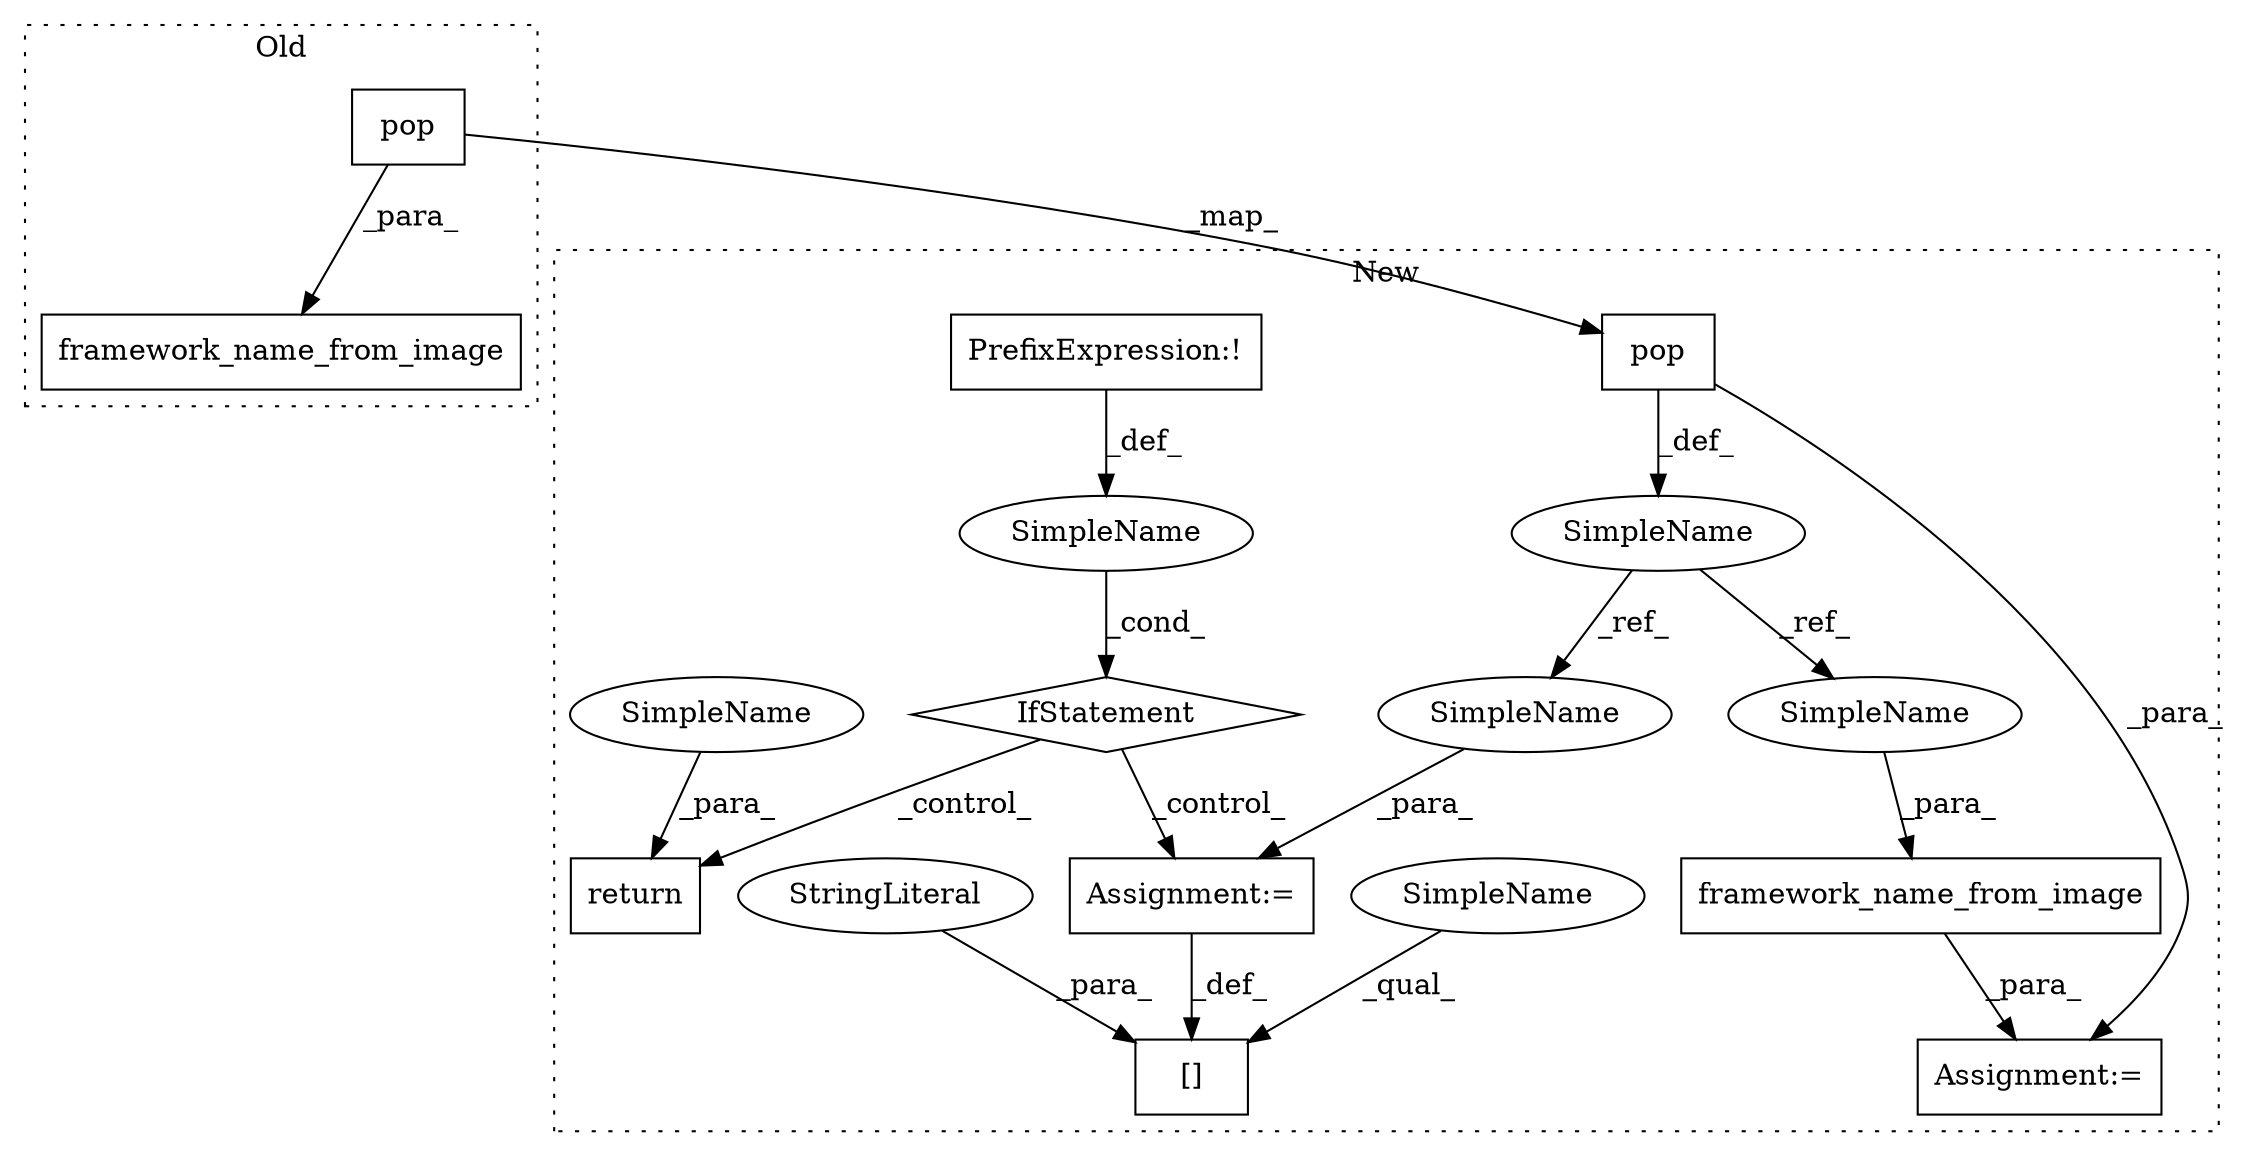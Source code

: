 digraph G {
subgraph cluster0 {
1 [label="framework_name_from_image" a="32" s="1516,1566" l="26,1" shape="box"];
4 [label="pop" a="32" s="1554,1565" l="4,1" shape="box"];
label = "Old";
style="dotted";
}
subgraph cluster1 {
2 [label="[]" a="2" s="1437,1461" l="12,1" shape="box"];
3 [label="pop" a="32" s="1297,1308" l="4,1" shape="box"];
5 [label="StringLiteral" a="45" s="1449" l="12" shape="ellipse"];
6 [label="framework_name_from_image" a="32" s="1370,1406" l="26,1" shape="box"];
7 [label="SimpleName" a="42" s="1274" l="10" shape="ellipse"];
8 [label="Assignment:=" a="7" s="1462" l="1" shape="box"];
9 [label="PrefixExpression:!" a="38" s="1417" l="1" shape="box"];
10 [label="SimpleName" a="42" s="" l="" shape="ellipse"];
11 [label="IfStatement" a="25" s="1413,1427" l="4,2" shape="diamond"];
12 [label="Assignment:=" a="7" s="1368" l="2" shape="box"];
13 [label="return" a="41" s="1481" l="7" shape="box"];
14 [label="SimpleName" a="42" s="1437" l="11" shape="ellipse"];
15 [label="SimpleName" a="42" s="1488" l="11" shape="ellipse"];
16 [label="SimpleName" a="42" s="1396" l="10" shape="ellipse"];
17 [label="SimpleName" a="42" s="1463" l="10" shape="ellipse"];
label = "New";
style="dotted";
}
3 -> 7 [label="_def_"];
3 -> 12 [label="_para_"];
4 -> 3 [label="_map_"];
4 -> 1 [label="_para_"];
5 -> 2 [label="_para_"];
6 -> 12 [label="_para_"];
7 -> 17 [label="_ref_"];
7 -> 16 [label="_ref_"];
8 -> 2 [label="_def_"];
9 -> 10 [label="_def_"];
10 -> 11 [label="_cond_"];
11 -> 13 [label="_control_"];
11 -> 8 [label="_control_"];
14 -> 2 [label="_qual_"];
15 -> 13 [label="_para_"];
16 -> 6 [label="_para_"];
17 -> 8 [label="_para_"];
}